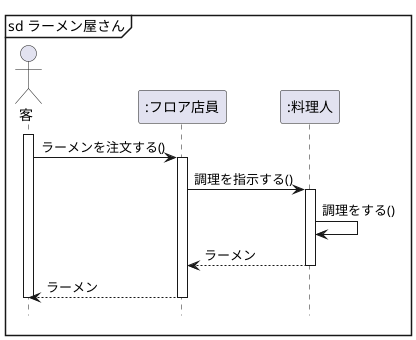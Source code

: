 @startuml 演習４－１
hide footbox
actor 客 as customer
participant ":フロア店員" as employee
participant ":料理人" as cook
mainframe sd ラーメン屋さん
activate customer
customer -> employee :ラーメンを注文する()
activate employee
employee -> cook :調理を指示する()
activate cook
cook -> cook :調理をする()
cook --> employee :ラーメン
deactivate cook
employee --> customer :ラーメン
deactivate employee
deactivate customer
@enduml